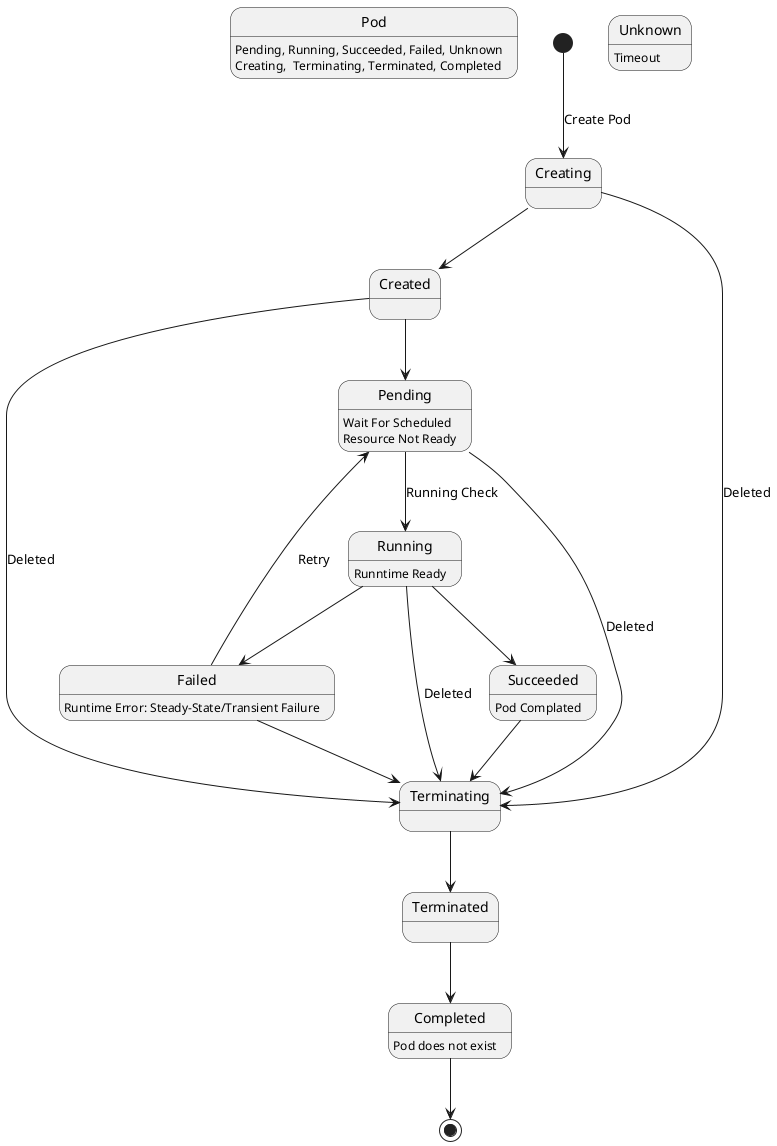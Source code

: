 @startuml

Pod: Pending, Running, Succeeded, Failed, Unknown
Pod: Creating,  Terminating, Terminated, Completed

[*] --> Creating: Create Pod
'Successed

Creating --> Created

Created --> Pending

Pending : Wait For Scheduled
Pending : Resource Not Ready

Pending --> Running: Running Check
Running : Runntime Ready

Running --> Succeeded
Succeeded : Pod Complated

Running --> Failed
Failed --> Terminating


Succeeded --> Terminating

Terminating --> Terminated

Terminated --> Completed
Completed --> [*]
Completed: Pod does not exist

Failed : Runtime Error: Steady-State/Transient Failure

' Retry
Failed --> Pending: Retry

' Deleted
Pending --> Terminating: Deleted
Running --> Terminating: Deleted
Created --> Terminating: Deleted
Creating --> Terminating: Deleted


Unknown: Timeout

@enduml

Task:AttemptCreationPending,AttemptCreationRequested,AttemptPreparing,AttemptRunning,AttemptDeletionPending,AttemptDeletionRequested,AttemptDeleting,AttemptCompleted,Completed
[*] --> Pending: Create Pod






